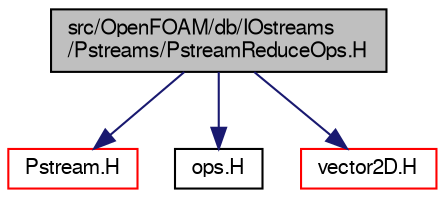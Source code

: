 digraph "src/OpenFOAM/db/IOstreams/Pstreams/PstreamReduceOps.H"
{
  bgcolor="transparent";
  edge [fontname="FreeSans",fontsize="10",labelfontname="FreeSans",labelfontsize="10"];
  node [fontname="FreeSans",fontsize="10",shape=record];
  Node0 [label="src/OpenFOAM/db/IOstreams\l/Pstreams/PstreamReduceOps.H",height=0.2,width=0.4,color="black", fillcolor="grey75", style="filled", fontcolor="black"];
  Node0 -> Node1 [color="midnightblue",fontsize="10",style="solid",fontname="FreeSans"];
  Node1 [label="Pstream.H",height=0.2,width=0.4,color="red",URL="$a09134.html"];
  Node0 -> Node64 [color="midnightblue",fontsize="10",style="solid",fontname="FreeSans"];
  Node64 [label="ops.H",height=0.2,width=0.4,color="black",URL="$a12428.html",tooltip="Combination-Reduction operation for a parallel run. "];
  Node0 -> Node70 [color="midnightblue",fontsize="10",style="solid",fontname="FreeSans"];
  Node70 [label="vector2D.H",height=0.2,width=0.4,color="red",URL="$a12848.html"];
}
